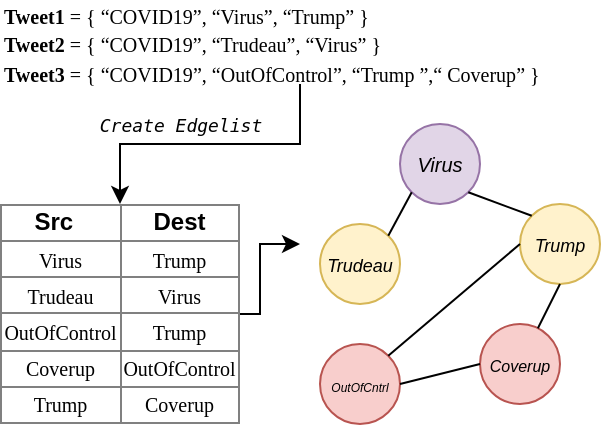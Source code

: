 <mxfile version="12.8.5"><diagram id="V1fVO4gqvgAWdCYIlcVh" name="Page-1"><mxGraphModel dx="1527" dy="981" grid="1" gridSize="10" guides="1" tooltips="1" connect="1" arrows="1" fold="1" page="1" pageScale="1" pageWidth="850" pageHeight="1100" math="0" shadow="0"><root><mxCell id="0"/><mxCell id="1" parent="0"/><mxCell id="EcAkmveYft2hK0ZEKjJR-1" value="&lt;i&gt;&lt;font style=&quot;font-size: 9px&quot;&gt;Trump&lt;/font&gt;&lt;/i&gt;" style="ellipse;whiteSpace=wrap;html=1;aspect=fixed;fillColor=#fff2cc;strokeColor=#d6b656;" vertex="1" parent="1"><mxGeometry x="380" y="210" width="40" height="40" as="geometry"/></mxCell><mxCell id="EcAkmveYft2hK0ZEKjJR-2" value="&lt;i&gt;&lt;font style=&quot;font-size: 10px&quot;&gt;Virus&lt;/font&gt;&lt;/i&gt;" style="ellipse;whiteSpace=wrap;html=1;aspect=fixed;fillColor=#e1d5e7;strokeColor=#9673a6;" vertex="1" parent="1"><mxGeometry x="320" y="170" width="40" height="40" as="geometry"/></mxCell><mxCell id="EcAkmveYft2hK0ZEKjJR-3" value="&lt;i&gt;&lt;font style=&quot;font-size: 9px&quot;&gt;Trudeau&lt;/font&gt;&lt;/i&gt;" style="ellipse;whiteSpace=wrap;html=1;aspect=fixed;fillColor=#fff2cc;strokeColor=#d6b656;" vertex="1" parent="1"><mxGeometry x="280" y="220" width="40" height="40" as="geometry"/></mxCell><mxCell id="EcAkmveYft2hK0ZEKjJR-27" style="edgeStyle=orthogonalEdgeStyle;rounded=0;orthogonalLoop=1;jettySize=auto;html=1;entryX=0.5;entryY=0;entryDx=0;entryDy=0;" edge="1" parent="1" source="EcAkmveYft2hK0ZEKjJR-5" target="EcAkmveYft2hK0ZEKjJR-24"><mxGeometry relative="1" as="geometry"/></mxCell><mxCell id="EcAkmveYft2hK0ZEKjJR-5" value="&lt;font face=&quot;Garamond&quot;&gt;&lt;font&gt;&lt;font style=&quot;font-size: 10px&quot;&gt;&lt;b&gt;Tweet1&lt;/b&gt; = {&amp;nbsp;&lt;span id=&quot;docs-internal-guid-f2a58a7a-7fff-ee93-5c9d-c82f29381e13&quot;&gt;&lt;span style=&quot;background-color: transparent ; vertical-align: baseline ; white-space: pre-wrap&quot;&gt;“COVID19”, “Virus”, “Trump” &lt;/span&gt;&lt;/span&gt;}&amp;nbsp;&lt;br&gt;&lt;/font&gt;&lt;font style=&quot;font-size: 10px&quot;&gt;&lt;b&gt;Tweet2&lt;/b&gt; = {&amp;nbsp;&lt;span id=&quot;docs-internal-guid-f2a58a7a-7fff-ee93-5c9d-c82f29381e13&quot;&gt;&lt;span style=&quot;background-color: transparent ; vertical-align: baseline ; white-space: pre-wrap&quot;&gt;“COVID19”, &lt;span id=&quot;docs-internal-guid-fb7b2b58-7fff-1ce3-2c4d-194044c40698&quot; style=&quot;white-space: normal&quot;&gt;&lt;span style=&quot;background-color: transparent ; vertical-align: baseline ; white-space: pre-wrap&quot;&gt;“Trudeau”, “Virus”&lt;/span&gt;&lt;/span&gt; &lt;/span&gt;&lt;/span&gt;}&lt;br&gt;&lt;/font&gt;&lt;/font&gt;&lt;font style=&quot;font-size: 10px&quot;&gt;&lt;b&gt;Tweet3&lt;/b&gt;&amp;nbsp;= {&amp;nbsp;&lt;/font&gt;&lt;/font&gt;&lt;span id=&quot;docs-internal-guid-f2a58a7a-7fff-ee93-5c9d-c82f29381e13&quot;&gt;&lt;span style=&quot;background-color: transparent ; vertical-align: baseline&quot;&gt;&lt;font style=&quot;font-size: 10px&quot;&gt;&lt;font face=&quot;Garamond&quot; style=&quot;white-space: pre-wrap&quot;&gt;“&lt;/font&gt;&lt;font face=&quot;Garamond&quot; style=&quot;white-space: pre-wrap&quot;&gt;COVID19&lt;/font&gt;&lt;font face=&quot;Garamond&quot; style=&quot;white-space: pre-wrap&quot;&gt;”, &lt;/font&gt;&lt;/font&gt;&lt;span id=&quot;docs-internal-guid-fb7b2b58-7fff-1ce3-2c4d-194044c40698&quot;&gt;&lt;span style=&quot;background-color: transparent ; vertical-align: baseline&quot;&gt;&lt;font face=&quot;Garamond&quot; style=&quot;font-size: 10px&quot;&gt;&lt;span style=&quot;white-space: pre-wrap&quot;&gt;“&lt;/span&gt;&lt;span style=&quot;white-space: normal ; background-color: transparent&quot;&gt;OutOfControl&lt;/span&gt;&lt;span style=&quot;white-space: pre-wrap ; background-color: transparent&quot;&gt;”, &lt;/span&gt;&lt;span style=&quot;white-space: pre-wrap&quot;&gt;“Trump ”,&lt;/span&gt;&lt;span style=&quot;white-space: pre-wrap ; background-color: transparent&quot;&gt;“&lt;/span&gt; Coverup&lt;span id=&quot;docs-internal-guid-f2a58a7a-7fff-ee93-5c9d-c82f29381e13&quot; style=&quot;white-space: normal&quot;&gt;&lt;span style=&quot;background-color: transparent ; vertical-align: baseline ; white-space: pre-wrap&quot;&gt;&lt;span id=&quot;docs-internal-guid-fb7b2b58-7fff-1ce3-2c4d-194044c40698&quot; style=&quot;white-space: normal&quot;&gt;&lt;span style=&quot;background-color: transparent ; vertical-align: baseline ; white-space: pre-wrap&quot;&gt;”&lt;/span&gt;&lt;/span&gt; &lt;/span&gt;&lt;/span&gt;&lt;span style=&quot;white-space: normal&quot;&gt;}&lt;/span&gt;&lt;/font&gt;&lt;font face=&quot;eb garamond, serif&quot; style=&quot;white-space: pre-wrap&quot;&gt;&lt;br&gt;&lt;/font&gt;&lt;/span&gt;&lt;/span&gt;&lt;/span&gt;&lt;/span&gt;" style="text;html=1;strokeColor=none;fillColor=none;align=left;verticalAlign=middle;whiteSpace=wrap;rounded=0;" vertex="1" parent="1"><mxGeometry x="120" y="110" width="300" height="40" as="geometry"/></mxCell><mxCell id="EcAkmveYft2hK0ZEKjJR-15" value="&lt;pre&gt;&lt;font style=&quot;font-size: 9px&quot;&gt;&lt;i&gt;Create Edgelist&lt;/i&gt;&lt;/font&gt;&lt;/pre&gt;" style="text;html=1;align=center;verticalAlign=middle;resizable=0;points=[];autosize=1;" vertex="1" parent="1"><mxGeometry x="160" y="150" width="100" height="40" as="geometry"/></mxCell><mxCell id="EcAkmveYft2hK0ZEKjJR-44" style="edgeStyle=orthogonalEdgeStyle;rounded=0;orthogonalLoop=1;jettySize=auto;html=1;" edge="1" parent="1" source="EcAkmveYft2hK0ZEKjJR-24"><mxGeometry relative="1" as="geometry"><mxPoint x="270" y="230" as="targetPoint"/><Array as="points"><mxPoint x="250" y="265"/><mxPoint x="250" y="230"/></Array></mxGeometry></mxCell><mxCell id="EcAkmveYft2hK0ZEKjJR-24" value="&lt;table border=&quot;1&quot; width=&quot;100%&quot; style=&quot;text-align: center ; width: 100% ; height: 100% ; border-collapse: collapse&quot;&gt;&lt;tbody&gt;&lt;tr&gt;&lt;td align=&quot;center&quot;&gt;&lt;b&gt;Src&amp;nbsp;&amp;nbsp;&lt;/b&gt;&lt;/td&gt;&lt;td align=&quot;center&quot;&gt;&lt;b&gt;Dest&lt;/b&gt;&lt;/td&gt;&lt;/tr&gt;&lt;tr&gt;&lt;td align=&quot;center&quot;&gt;&lt;font style=&quot;font-size: 10px&quot; face=&quot;Garamond&quot;&gt;Virus&lt;/font&gt;&lt;/td&gt;&lt;td align=&quot;center&quot;&gt;&lt;span id=&quot;docs-internal-guid-8a446a8d-7fff-b8d0-4b7e-7d03e5b1f457&quot; style=&quot;white-space: normal&quot;&gt;&lt;span style=&quot;background-color: transparent ; vertical-align: baseline ; white-space: pre-wrap&quot;&gt;&lt;font face=&quot;Garamond&quot; style=&quot;font-size: 10px&quot;&gt;Trump&lt;/font&gt;&lt;/span&gt;&lt;/span&gt;&lt;br&gt;&lt;/td&gt;&lt;/tr&gt;&lt;tr&gt;&lt;td style=&quot;text-align: center&quot;&gt;&lt;font style=&quot;font-size: 10px&quot; face=&quot;Garamond&quot;&gt;Trudeau&lt;/font&gt;&lt;br&gt;&lt;/td&gt;&lt;td style=&quot;text-align: center&quot;&gt;&lt;span style=&quot;font-family: &amp;#34;garamond&amp;#34; ; font-size: 10px&quot;&gt;Virus&lt;/span&gt;&lt;br&gt;&lt;/td&gt;&lt;/tr&gt;&lt;tr&gt;&lt;td style=&quot;text-align: center&quot;&gt;&lt;font face=&quot;Garamond&quot; style=&quot;font-size: 10px&quot;&gt;OutOfControl&lt;br&gt;&lt;/font&gt;&lt;/td&gt;&lt;td style=&quot;text-align: center&quot;&gt;&lt;font face=&quot;Garamond&quot; style=&quot;font-size: 10px&quot;&gt;&lt;span style=&quot;white-space: pre-wrap&quot;&gt;Trump&lt;/span&gt;&lt;br&gt;&lt;/font&gt;&lt;/td&gt;&lt;/tr&gt;&lt;tr&gt;&lt;td style=&quot;text-align: center&quot;&gt;&lt;font face=&quot;Garamond&quot; style=&quot;font-size: 10px&quot;&gt;&lt;span style=&quot;white-space: normal&quot;&gt;Coverup&lt;/span&gt;&lt;br&gt;&lt;/font&gt;&lt;/td&gt;&lt;td style=&quot;text-align: center&quot;&gt;&lt;font face=&quot;Garamond&quot; style=&quot;font-size: 10px&quot;&gt;OutOfControl&lt;br&gt;&lt;/font&gt;&lt;/td&gt;&lt;/tr&gt;&lt;tr&gt;&lt;td style=&quot;text-align: center&quot;&gt;&lt;font face=&quot;Garamond&quot; style=&quot;font-size: 10px&quot;&gt;&lt;span style=&quot;white-space: pre-wrap&quot;&gt;Trump&lt;/span&gt;&lt;br&gt;&lt;/font&gt;&lt;/td&gt;&lt;td style=&quot;text-align: center&quot;&gt;&lt;font face=&quot;Garamond&quot;&gt;&lt;span style=&quot;white-space: normal&quot;&gt;&lt;font style=&quot;font-size: 10px&quot;&gt;Coverup&lt;/font&gt;&lt;/span&gt;&lt;br&gt;&lt;/font&gt;&lt;/td&gt;&lt;/tr&gt;&lt;/tbody&gt;&lt;/table&gt;" style="text;html=1;strokeColor=none;fillColor=none;overflow=fill;" vertex="1" parent="1"><mxGeometry x="120" y="210" width="120" height="110" as="geometry"/></mxCell><mxCell id="EcAkmveYft2hK0ZEKjJR-29" value="&lt;span style=&quot;font-size: 8px&quot;&gt;&lt;i&gt;Coverup&lt;/i&gt;&lt;/span&gt;" style="ellipse;whiteSpace=wrap;html=1;aspect=fixed;align=center;fillColor=#f8cecc;strokeColor=#b85450;" vertex="1" parent="1"><mxGeometry x="360" y="270" width="40" height="40" as="geometry"/></mxCell><mxCell id="EcAkmveYft2hK0ZEKjJR-30" value="&lt;i&gt;&lt;font style=&quot;font-size: 6px&quot;&gt;OutOfCntrl&lt;/font&gt;&lt;/i&gt;" style="ellipse;whiteSpace=wrap;html=1;aspect=fixed;fillColor=#f8cecc;strokeColor=#b85450;" vertex="1" parent="1"><mxGeometry x="280" y="280" width="40" height="40" as="geometry"/></mxCell><mxCell id="EcAkmveYft2hK0ZEKjJR-38" value="" style="endArrow=none;html=1;entryX=0;entryY=1;entryDx=0;entryDy=0;exitX=1;exitY=0;exitDx=0;exitDy=0;" edge="1" parent="1" source="EcAkmveYft2hK0ZEKjJR-3" target="EcAkmveYft2hK0ZEKjJR-2"><mxGeometry width="50" height="50" relative="1" as="geometry"><mxPoint x="210" y="240" as="sourcePoint"/><mxPoint x="260" y="190" as="targetPoint"/></mxGeometry></mxCell><mxCell id="EcAkmveYft2hK0ZEKjJR-39" value="" style="endArrow=none;html=1;exitX=1;exitY=1;exitDx=0;exitDy=0;entryX=0;entryY=0;entryDx=0;entryDy=0;" edge="1" parent="1" source="EcAkmveYft2hK0ZEKjJR-2" target="EcAkmveYft2hK0ZEKjJR-1"><mxGeometry width="50" height="50" relative="1" as="geometry"><mxPoint x="210" y="240" as="sourcePoint"/><mxPoint x="260" y="190" as="targetPoint"/></mxGeometry></mxCell><mxCell id="EcAkmveYft2hK0ZEKjJR-40" value="" style="endArrow=none;html=1;entryX=1;entryY=0.5;entryDx=0;entryDy=0;exitX=0;exitY=0.5;exitDx=0;exitDy=0;" edge="1" parent="1" source="EcAkmveYft2hK0ZEKjJR-29" target="EcAkmveYft2hK0ZEKjJR-30"><mxGeometry width="50" height="50" relative="1" as="geometry"><mxPoint x="210" y="240" as="sourcePoint"/><mxPoint x="260" y="190" as="targetPoint"/></mxGeometry></mxCell><mxCell id="EcAkmveYft2hK0ZEKjJR-41" value="" style="endArrow=none;html=1;exitX=0.5;exitY=1;exitDx=0;exitDy=0;" edge="1" parent="1" source="EcAkmveYft2hK0ZEKjJR-1" target="EcAkmveYft2hK0ZEKjJR-29"><mxGeometry width="50" height="50" relative="1" as="geometry"><mxPoint x="210" y="240" as="sourcePoint"/><mxPoint x="260" y="190" as="targetPoint"/></mxGeometry></mxCell><mxCell id="EcAkmveYft2hK0ZEKjJR-42" value="" style="endArrow=none;html=1;exitX=1;exitY=0;exitDx=0;exitDy=0;entryX=0;entryY=0.5;entryDx=0;entryDy=0;" edge="1" parent="1" source="EcAkmveYft2hK0ZEKjJR-30" target="EcAkmveYft2hK0ZEKjJR-1"><mxGeometry width="50" height="50" relative="1" as="geometry"><mxPoint x="210" y="240" as="sourcePoint"/><mxPoint x="260" y="190" as="targetPoint"/></mxGeometry></mxCell></root></mxGraphModel></diagram></mxfile>